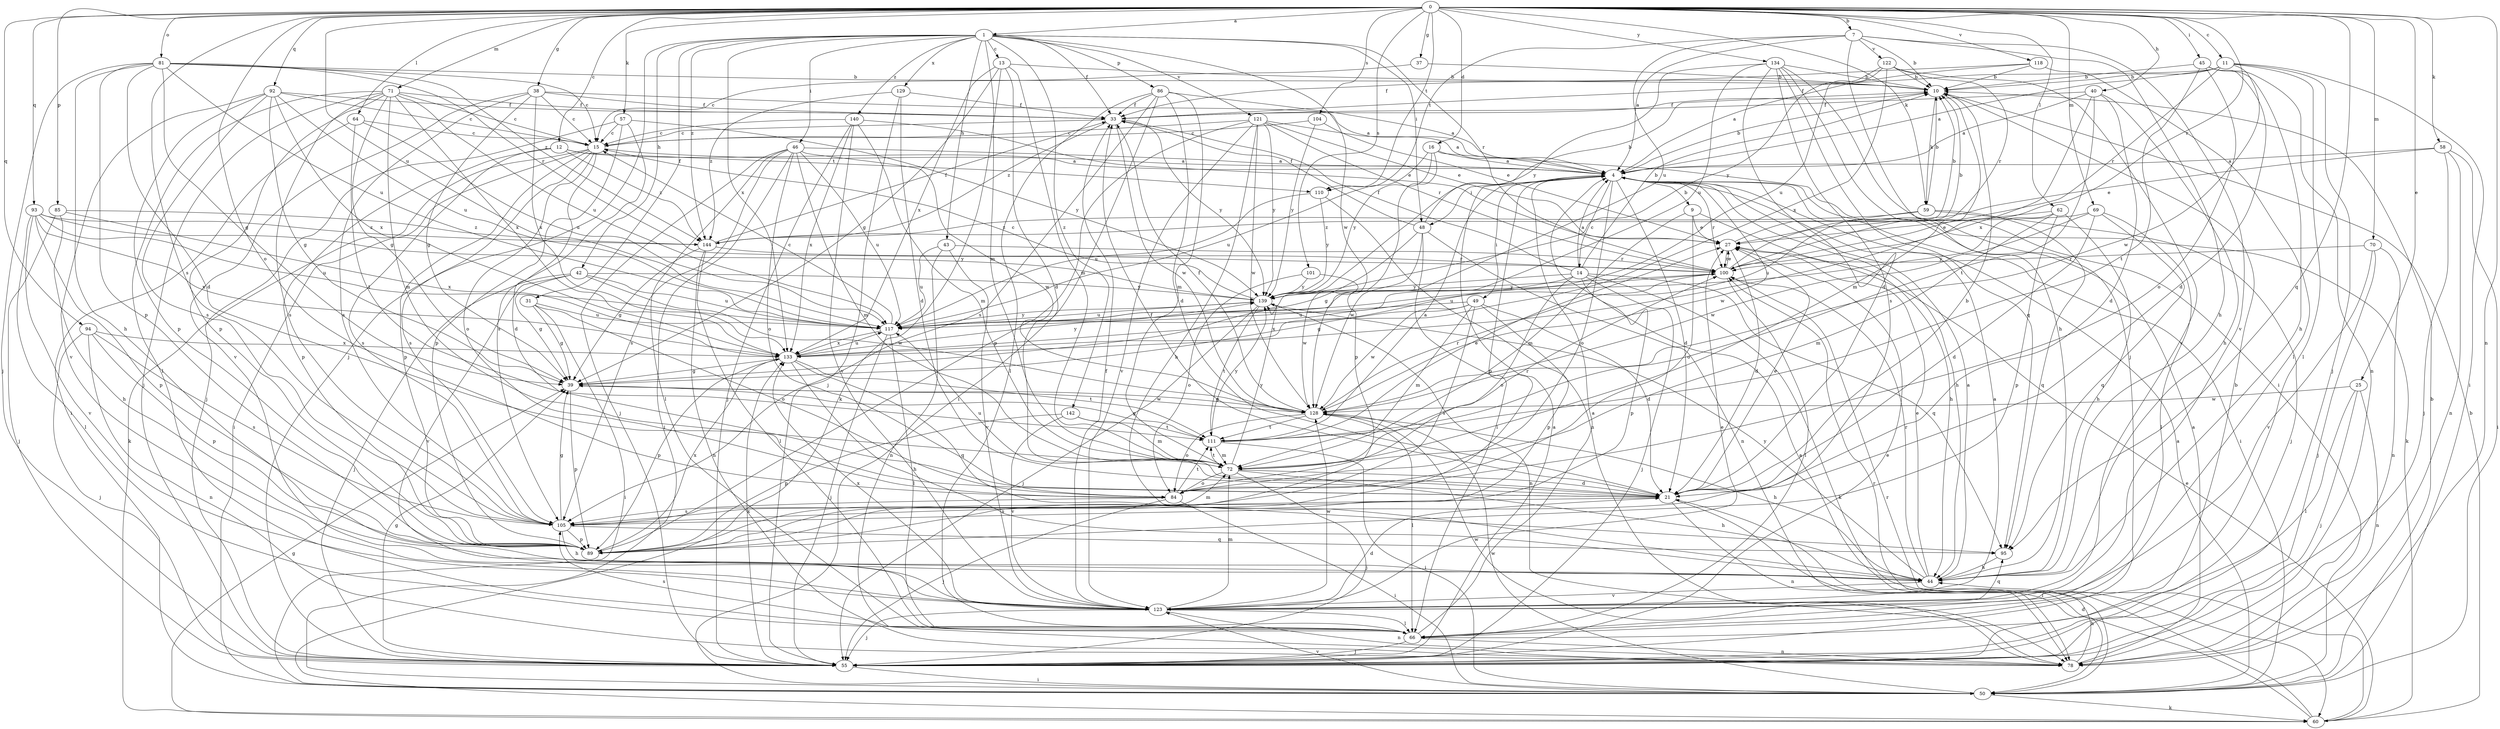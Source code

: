 strict digraph  {
0;
1;
4;
7;
9;
10;
11;
12;
13;
14;
15;
16;
21;
25;
27;
31;
33;
37;
38;
39;
40;
42;
43;
44;
45;
46;
48;
49;
50;
55;
57;
58;
59;
60;
62;
64;
66;
69;
70;
71;
72;
78;
81;
84;
85;
86;
89;
92;
93;
94;
95;
100;
101;
104;
105;
110;
111;
117;
118;
121;
122;
123;
128;
129;
133;
134;
139;
140;
142;
144;
0 -> 1  [label=a];
0 -> 7  [label=b];
0 -> 11  [label=c];
0 -> 12  [label=c];
0 -> 16  [label=d];
0 -> 25  [label=e];
0 -> 37  [label=g];
0 -> 38  [label=g];
0 -> 40  [label=h];
0 -> 45  [label=i];
0 -> 57  [label=k];
0 -> 58  [label=k];
0 -> 59  [label=k];
0 -> 62  [label=l];
0 -> 64  [label=l];
0 -> 69  [label=m];
0 -> 70  [label=m];
0 -> 71  [label=m];
0 -> 78  [label=n];
0 -> 81  [label=o];
0 -> 84  [label=o];
0 -> 85  [label=p];
0 -> 92  [label=q];
0 -> 93  [label=q];
0 -> 94  [label=q];
0 -> 95  [label=q];
0 -> 100  [label=r];
0 -> 101  [label=s];
0 -> 104  [label=s];
0 -> 105  [label=s];
0 -> 110  [label=t];
0 -> 117  [label=u];
0 -> 118  [label=v];
0 -> 134  [label=y];
1 -> 13  [label=c];
1 -> 31  [label=f];
1 -> 33  [label=f];
1 -> 42  [label=h];
1 -> 43  [label=h];
1 -> 46  [label=i];
1 -> 48  [label=i];
1 -> 55  [label=j];
1 -> 72  [label=m];
1 -> 86  [label=p];
1 -> 100  [label=r];
1 -> 121  [label=v];
1 -> 128  [label=w];
1 -> 129  [label=x];
1 -> 133  [label=x];
1 -> 140  [label=z];
1 -> 142  [label=z];
1 -> 144  [label=z];
4 -> 9  [label=b];
4 -> 10  [label=b];
4 -> 14  [label=c];
4 -> 21  [label=d];
4 -> 44  [label=h];
4 -> 48  [label=i];
4 -> 49  [label=i];
4 -> 50  [label=i];
4 -> 84  [label=o];
4 -> 89  [label=p];
4 -> 100  [label=r];
4 -> 128  [label=w];
7 -> 4  [label=a];
7 -> 10  [label=b];
7 -> 44  [label=h];
7 -> 55  [label=j];
7 -> 110  [label=t];
7 -> 117  [label=u];
7 -> 122  [label=v];
7 -> 123  [label=v];
9 -> 27  [label=e];
9 -> 44  [label=h];
9 -> 72  [label=m];
9 -> 84  [label=o];
10 -> 33  [label=f];
10 -> 59  [label=k];
10 -> 72  [label=m];
11 -> 4  [label=a];
11 -> 10  [label=b];
11 -> 33  [label=f];
11 -> 50  [label=i];
11 -> 55  [label=j];
11 -> 66  [label=l];
11 -> 100  [label=r];
11 -> 128  [label=w];
12 -> 4  [label=a];
12 -> 89  [label=p];
12 -> 105  [label=s];
12 -> 110  [label=t];
12 -> 144  [label=z];
13 -> 10  [label=b];
13 -> 21  [label=d];
13 -> 39  [label=g];
13 -> 60  [label=k];
13 -> 72  [label=m];
13 -> 133  [label=x];
14 -> 4  [label=a];
14 -> 10  [label=b];
14 -> 33  [label=f];
14 -> 39  [label=g];
14 -> 55  [label=j];
14 -> 60  [label=k];
14 -> 84  [label=o];
14 -> 89  [label=p];
14 -> 95  [label=q];
14 -> 139  [label=y];
15 -> 4  [label=a];
15 -> 21  [label=d];
15 -> 50  [label=i];
15 -> 60  [label=k];
15 -> 84  [label=o];
15 -> 89  [label=p];
15 -> 105  [label=s];
16 -> 4  [label=a];
16 -> 60  [label=k];
16 -> 89  [label=p];
16 -> 117  [label=u];
16 -> 139  [label=y];
21 -> 10  [label=b];
21 -> 27  [label=e];
21 -> 33  [label=f];
21 -> 50  [label=i];
21 -> 78  [label=n];
21 -> 105  [label=s];
21 -> 117  [label=u];
25 -> 55  [label=j];
25 -> 66  [label=l];
25 -> 78  [label=n];
25 -> 128  [label=w];
27 -> 10  [label=b];
27 -> 21  [label=d];
27 -> 100  [label=r];
31 -> 39  [label=g];
31 -> 50  [label=i];
31 -> 84  [label=o];
31 -> 117  [label=u];
33 -> 15  [label=c];
33 -> 128  [label=w];
33 -> 139  [label=y];
33 -> 144  [label=z];
37 -> 10  [label=b];
37 -> 15  [label=c];
38 -> 4  [label=a];
38 -> 15  [label=c];
38 -> 33  [label=f];
38 -> 39  [label=g];
38 -> 105  [label=s];
38 -> 123  [label=v];
38 -> 133  [label=x];
39 -> 89  [label=p];
39 -> 128  [label=w];
40 -> 4  [label=a];
40 -> 21  [label=d];
40 -> 33  [label=f];
40 -> 44  [label=h];
40 -> 111  [label=t];
40 -> 133  [label=x];
42 -> 39  [label=g];
42 -> 55  [label=j];
42 -> 117  [label=u];
42 -> 123  [label=v];
42 -> 128  [label=w];
42 -> 139  [label=y];
43 -> 78  [label=n];
43 -> 100  [label=r];
43 -> 117  [label=u];
43 -> 123  [label=v];
44 -> 4  [label=a];
44 -> 27  [label=e];
44 -> 100  [label=r];
44 -> 123  [label=v];
44 -> 139  [label=y];
45 -> 10  [label=b];
45 -> 21  [label=d];
45 -> 44  [label=h];
45 -> 78  [label=n];
45 -> 84  [label=o];
45 -> 111  [label=t];
46 -> 4  [label=a];
46 -> 50  [label=i];
46 -> 55  [label=j];
46 -> 66  [label=l];
46 -> 72  [label=m];
46 -> 84  [label=o];
46 -> 105  [label=s];
46 -> 117  [label=u];
46 -> 128  [label=w];
48 -> 10  [label=b];
48 -> 33  [label=f];
48 -> 39  [label=g];
48 -> 66  [label=l];
48 -> 78  [label=n];
48 -> 128  [label=w];
49 -> 21  [label=d];
49 -> 72  [label=m];
49 -> 89  [label=p];
49 -> 105  [label=s];
49 -> 117  [label=u];
49 -> 128  [label=w];
49 -> 133  [label=x];
50 -> 4  [label=a];
50 -> 10  [label=b];
50 -> 60  [label=k];
50 -> 100  [label=r];
50 -> 123  [label=v];
50 -> 128  [label=w];
55 -> 4  [label=a];
55 -> 10  [label=b];
55 -> 27  [label=e];
55 -> 39  [label=g];
55 -> 50  [label=i];
55 -> 133  [label=x];
57 -> 15  [label=c];
57 -> 55  [label=j];
57 -> 89  [label=p];
57 -> 105  [label=s];
57 -> 139  [label=y];
58 -> 4  [label=a];
58 -> 27  [label=e];
58 -> 50  [label=i];
58 -> 55  [label=j];
58 -> 78  [label=n];
59 -> 10  [label=b];
59 -> 55  [label=j];
59 -> 95  [label=q];
59 -> 117  [label=u];
59 -> 144  [label=z];
60 -> 4  [label=a];
60 -> 10  [label=b];
60 -> 21  [label=d];
60 -> 27  [label=e];
60 -> 39  [label=g];
60 -> 100  [label=r];
62 -> 27  [label=e];
62 -> 44  [label=h];
62 -> 72  [label=m];
62 -> 89  [label=p];
62 -> 139  [label=y];
64 -> 15  [label=c];
64 -> 50  [label=i];
64 -> 111  [label=t];
64 -> 117  [label=u];
66 -> 4  [label=a];
66 -> 55  [label=j];
66 -> 78  [label=n];
66 -> 105  [label=s];
69 -> 21  [label=d];
69 -> 66  [label=l];
69 -> 95  [label=q];
69 -> 128  [label=w];
69 -> 144  [label=z];
70 -> 55  [label=j];
70 -> 78  [label=n];
70 -> 100  [label=r];
70 -> 123  [label=v];
71 -> 15  [label=c];
71 -> 33  [label=f];
71 -> 39  [label=g];
71 -> 55  [label=j];
71 -> 66  [label=l];
71 -> 72  [label=m];
71 -> 89  [label=p];
71 -> 105  [label=s];
71 -> 117  [label=u];
71 -> 133  [label=x];
72 -> 21  [label=d];
72 -> 44  [label=h];
72 -> 55  [label=j];
72 -> 84  [label=o];
72 -> 100  [label=r];
72 -> 111  [label=t];
72 -> 139  [label=y];
78 -> 4  [label=a];
78 -> 44  [label=h];
78 -> 128  [label=w];
81 -> 10  [label=b];
81 -> 15  [label=c];
81 -> 21  [label=d];
81 -> 39  [label=g];
81 -> 44  [label=h];
81 -> 55  [label=j];
81 -> 89  [label=p];
81 -> 100  [label=r];
81 -> 117  [label=u];
81 -> 144  [label=z];
84 -> 50  [label=i];
84 -> 55  [label=j];
84 -> 105  [label=s];
84 -> 111  [label=t];
85 -> 44  [label=h];
85 -> 55  [label=j];
85 -> 133  [label=x];
85 -> 144  [label=z];
86 -> 4  [label=a];
86 -> 21  [label=d];
86 -> 33  [label=f];
86 -> 50  [label=i];
86 -> 66  [label=l];
86 -> 72  [label=m];
86 -> 105  [label=s];
89 -> 133  [label=x];
92 -> 15  [label=c];
92 -> 33  [label=f];
92 -> 39  [label=g];
92 -> 89  [label=p];
92 -> 105  [label=s];
92 -> 117  [label=u];
92 -> 123  [label=v];
92 -> 133  [label=x];
93 -> 66  [label=l];
93 -> 89  [label=p];
93 -> 117  [label=u];
93 -> 123  [label=v];
93 -> 133  [label=x];
93 -> 139  [label=y];
93 -> 144  [label=z];
94 -> 55  [label=j];
94 -> 78  [label=n];
94 -> 89  [label=p];
94 -> 105  [label=s];
94 -> 133  [label=x];
95 -> 44  [label=h];
100 -> 10  [label=b];
100 -> 27  [label=e];
100 -> 66  [label=l];
100 -> 117  [label=u];
100 -> 139  [label=y];
101 -> 84  [label=o];
101 -> 128  [label=w];
101 -> 139  [label=y];
104 -> 15  [label=c];
104 -> 27  [label=e];
104 -> 139  [label=y];
105 -> 39  [label=g];
105 -> 44  [label=h];
105 -> 72  [label=m];
105 -> 89  [label=p];
105 -> 95  [label=q];
110 -> 78  [label=n];
110 -> 117  [label=u];
110 -> 139  [label=y];
111 -> 4  [label=a];
111 -> 27  [label=e];
111 -> 39  [label=g];
111 -> 50  [label=i];
111 -> 72  [label=m];
111 -> 139  [label=y];
117 -> 15  [label=c];
117 -> 55  [label=j];
117 -> 66  [label=l];
117 -> 133  [label=x];
117 -> 139  [label=y];
118 -> 4  [label=a];
118 -> 10  [label=b];
118 -> 33  [label=f];
118 -> 66  [label=l];
121 -> 4  [label=a];
121 -> 15  [label=c];
121 -> 27  [label=e];
121 -> 44  [label=h];
121 -> 89  [label=p];
121 -> 100  [label=r];
121 -> 123  [label=v];
121 -> 128  [label=w];
121 -> 139  [label=y];
122 -> 10  [label=b];
122 -> 100  [label=r];
122 -> 117  [label=u];
122 -> 123  [label=v];
122 -> 133  [label=x];
122 -> 139  [label=y];
123 -> 4  [label=a];
123 -> 21  [label=d];
123 -> 27  [label=e];
123 -> 33  [label=f];
123 -> 55  [label=j];
123 -> 66  [label=l];
123 -> 72  [label=m];
123 -> 78  [label=n];
123 -> 95  [label=q];
123 -> 128  [label=w];
123 -> 133  [label=x];
128 -> 33  [label=f];
128 -> 39  [label=g];
128 -> 44  [label=h];
128 -> 66  [label=l];
128 -> 84  [label=o];
128 -> 100  [label=r];
128 -> 111  [label=t];
129 -> 21  [label=d];
129 -> 33  [label=f];
129 -> 55  [label=j];
129 -> 144  [label=z];
133 -> 39  [label=g];
133 -> 44  [label=h];
133 -> 89  [label=p];
133 -> 95  [label=q];
133 -> 111  [label=t];
133 -> 117  [label=u];
133 -> 139  [label=y];
134 -> 10  [label=b];
134 -> 21  [label=d];
134 -> 44  [label=h];
134 -> 50  [label=i];
134 -> 95  [label=q];
134 -> 105  [label=s];
134 -> 117  [label=u];
134 -> 139  [label=y];
139 -> 15  [label=c];
139 -> 55  [label=j];
139 -> 78  [label=n];
139 -> 111  [label=t];
139 -> 117  [label=u];
140 -> 15  [label=c];
140 -> 27  [label=e];
140 -> 55  [label=j];
140 -> 72  [label=m];
140 -> 123  [label=v];
140 -> 133  [label=x];
142 -> 72  [label=m];
142 -> 89  [label=p];
142 -> 111  [label=t];
142 -> 123  [label=v];
144 -> 33  [label=f];
144 -> 39  [label=g];
144 -> 66  [label=l];
144 -> 78  [label=n];
144 -> 100  [label=r];
}

